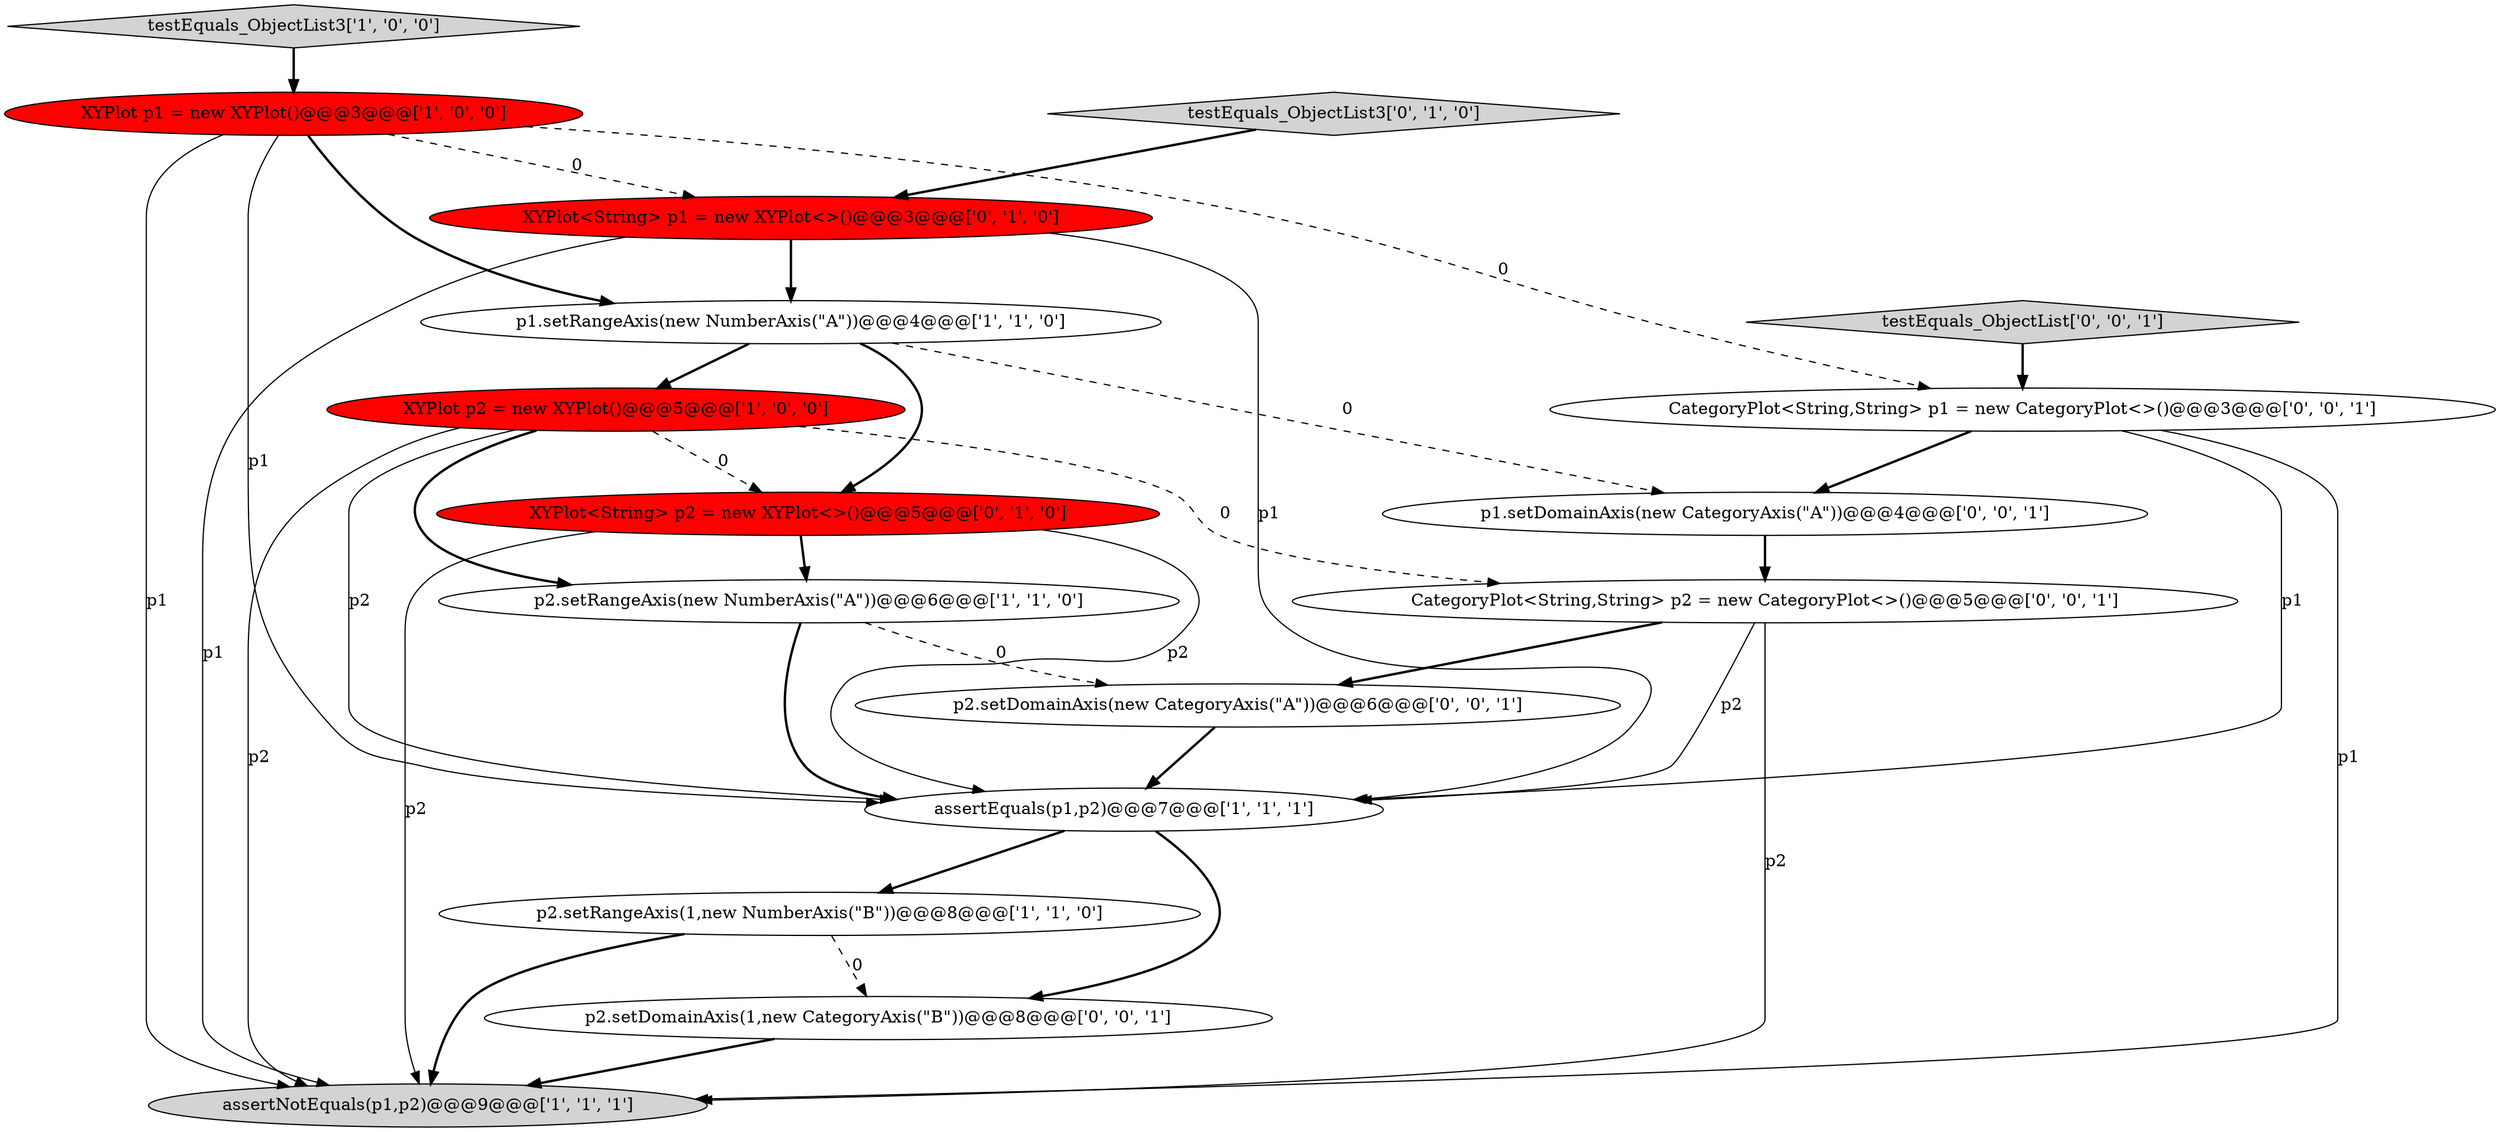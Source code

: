 digraph {
5 [style = filled, label = "testEquals_ObjectList3['1', '0', '0']", fillcolor = lightgray, shape = diamond image = "AAA0AAABBB1BBB"];
7 [style = filled, label = "p1.setRangeAxis(new NumberAxis(\"A\"))@@@4@@@['1', '1', '0']", fillcolor = white, shape = ellipse image = "AAA0AAABBB1BBB"];
12 [style = filled, label = "p1.setDomainAxis(new CategoryAxis(\"A\"))@@@4@@@['0', '0', '1']", fillcolor = white, shape = ellipse image = "AAA0AAABBB3BBB"];
10 [style = filled, label = "XYPlot<String> p1 = new XYPlot<>()@@@3@@@['0', '1', '0']", fillcolor = red, shape = ellipse image = "AAA1AAABBB2BBB"];
8 [style = filled, label = "XYPlot<String> p2 = new XYPlot<>()@@@5@@@['0', '1', '0']", fillcolor = red, shape = ellipse image = "AAA1AAABBB2BBB"];
0 [style = filled, label = "p2.setRangeAxis(new NumberAxis(\"A\"))@@@6@@@['1', '1', '0']", fillcolor = white, shape = ellipse image = "AAA0AAABBB1BBB"];
1 [style = filled, label = "p2.setRangeAxis(1,new NumberAxis(\"B\"))@@@8@@@['1', '1', '0']", fillcolor = white, shape = ellipse image = "AAA0AAABBB1BBB"];
13 [style = filled, label = "CategoryPlot<String,String> p2 = new CategoryPlot<>()@@@5@@@['0', '0', '1']", fillcolor = white, shape = ellipse image = "AAA0AAABBB3BBB"];
6 [style = filled, label = "XYPlot p1 = new XYPlot()@@@3@@@['1', '0', '0']", fillcolor = red, shape = ellipse image = "AAA1AAABBB1BBB"];
9 [style = filled, label = "testEquals_ObjectList3['0', '1', '0']", fillcolor = lightgray, shape = diamond image = "AAA0AAABBB2BBB"];
16 [style = filled, label = "testEquals_ObjectList['0', '0', '1']", fillcolor = lightgray, shape = diamond image = "AAA0AAABBB3BBB"];
2 [style = filled, label = "assertEquals(p1,p2)@@@7@@@['1', '1', '1']", fillcolor = white, shape = ellipse image = "AAA0AAABBB1BBB"];
4 [style = filled, label = "assertNotEquals(p1,p2)@@@9@@@['1', '1', '1']", fillcolor = lightgray, shape = ellipse image = "AAA0AAABBB1BBB"];
11 [style = filled, label = "CategoryPlot<String,String> p1 = new CategoryPlot<>()@@@3@@@['0', '0', '1']", fillcolor = white, shape = ellipse image = "AAA0AAABBB3BBB"];
14 [style = filled, label = "p2.setDomainAxis(1,new CategoryAxis(\"B\"))@@@8@@@['0', '0', '1']", fillcolor = white, shape = ellipse image = "AAA0AAABBB3BBB"];
15 [style = filled, label = "p2.setDomainAxis(new CategoryAxis(\"A\"))@@@6@@@['0', '0', '1']", fillcolor = white, shape = ellipse image = "AAA0AAABBB3BBB"];
3 [style = filled, label = "XYPlot p2 = new XYPlot()@@@5@@@['1', '0', '0']", fillcolor = red, shape = ellipse image = "AAA1AAABBB1BBB"];
1->4 [style = bold, label=""];
15->2 [style = bold, label=""];
13->2 [style = solid, label="p2"];
16->11 [style = bold, label=""];
1->14 [style = dashed, label="0"];
2->1 [style = bold, label=""];
0->2 [style = bold, label=""];
6->11 [style = dashed, label="0"];
0->15 [style = dashed, label="0"];
6->4 [style = solid, label="p1"];
11->12 [style = bold, label=""];
9->10 [style = bold, label=""];
7->8 [style = bold, label=""];
3->13 [style = dashed, label="0"];
10->7 [style = bold, label=""];
7->3 [style = bold, label=""];
3->0 [style = bold, label=""];
11->2 [style = solid, label="p1"];
6->10 [style = dashed, label="0"];
8->0 [style = bold, label=""];
12->13 [style = bold, label=""];
10->4 [style = solid, label="p1"];
8->2 [style = solid, label="p2"];
10->2 [style = solid, label="p1"];
5->6 [style = bold, label=""];
6->2 [style = solid, label="p1"];
3->2 [style = solid, label="p2"];
2->14 [style = bold, label=""];
7->12 [style = dashed, label="0"];
13->4 [style = solid, label="p2"];
3->8 [style = dashed, label="0"];
11->4 [style = solid, label="p1"];
13->15 [style = bold, label=""];
8->4 [style = solid, label="p2"];
6->7 [style = bold, label=""];
3->4 [style = solid, label="p2"];
14->4 [style = bold, label=""];
}

